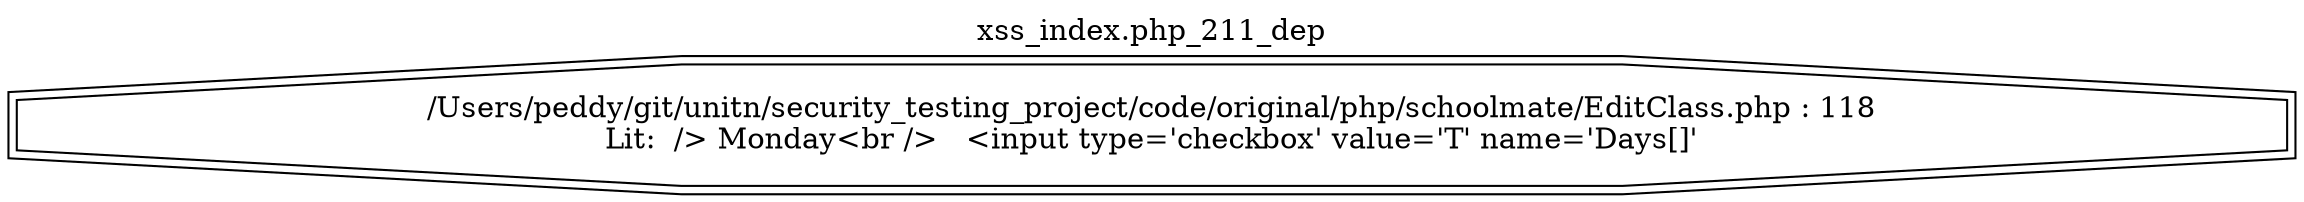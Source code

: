 digraph cfg {
  label="xss_index.php_211_dep";
  labelloc=t;
  n1 [shape=doubleoctagon, label="/Users/peddy/git/unitn/security_testing_project/code/original/php/schoolmate/EditClass.php : 118\nLit:  /> Monday<br />   <input type='checkbox' value='T' name='Days[]'\n"];
}
